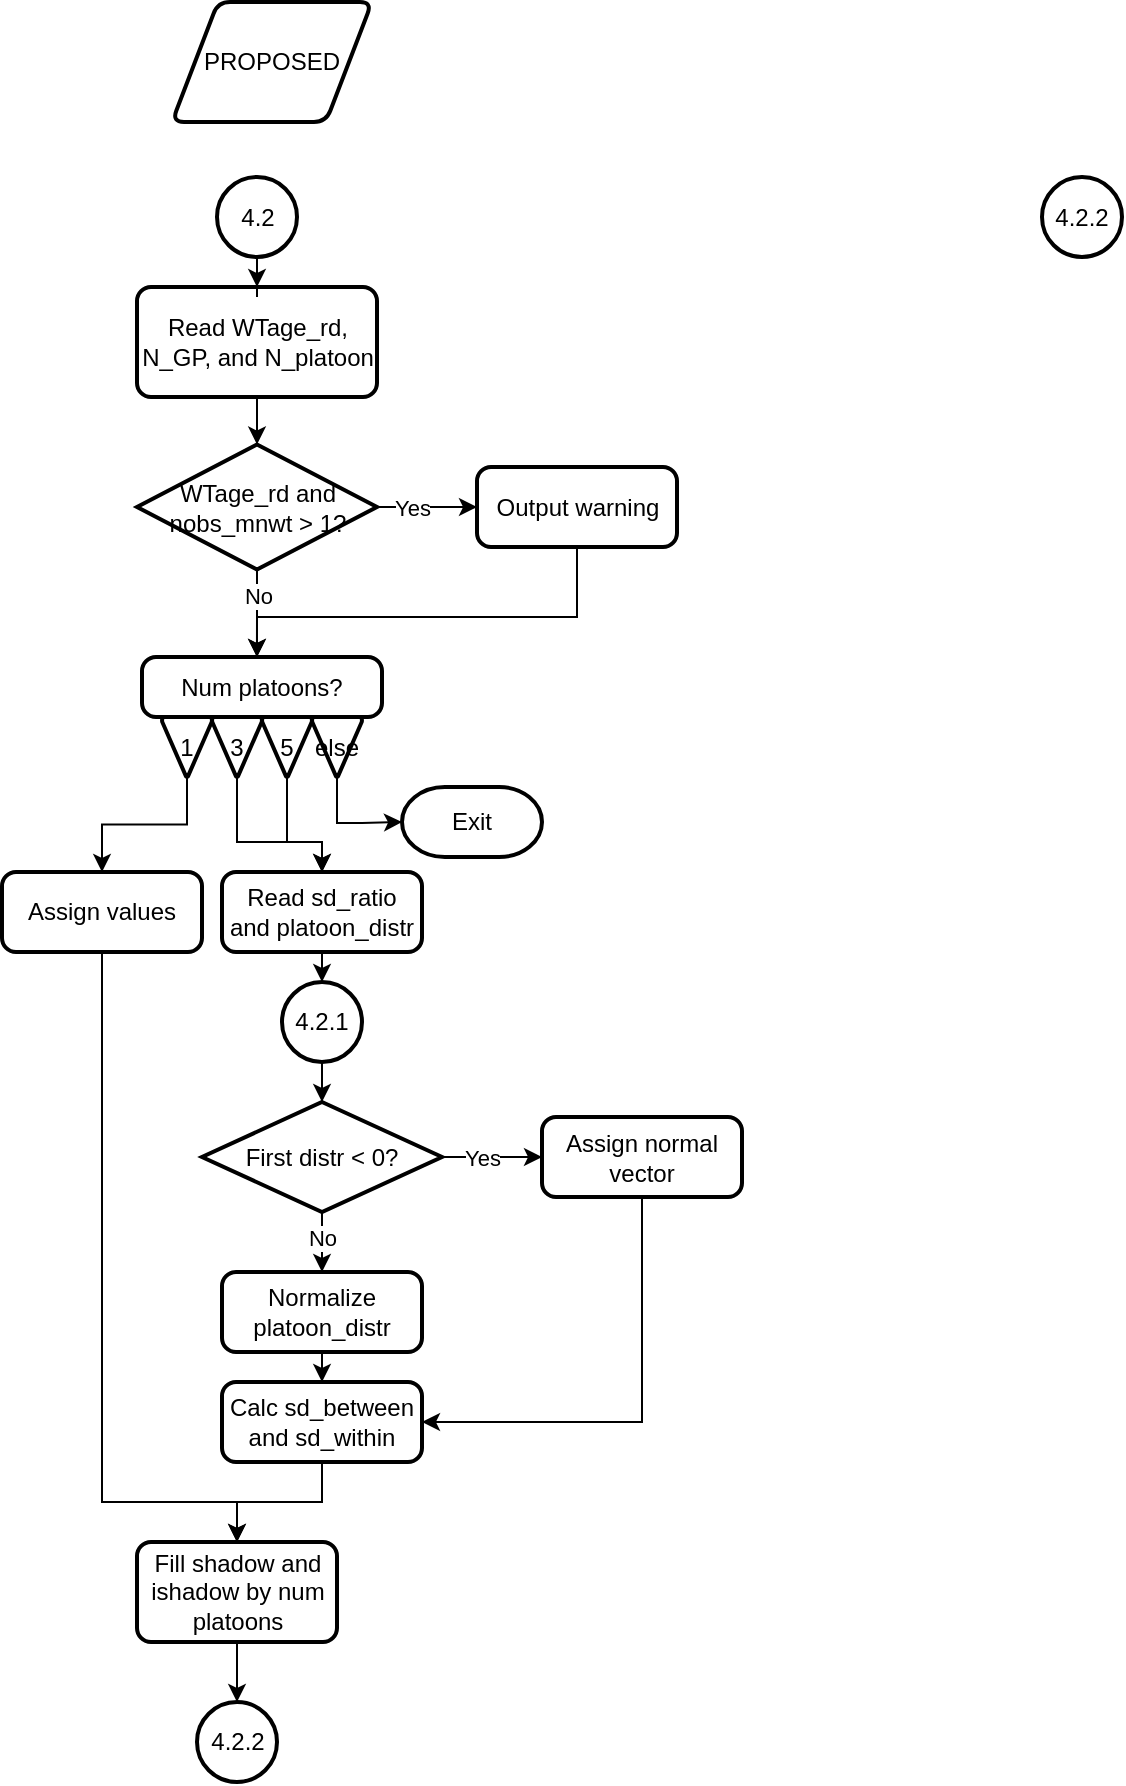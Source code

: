 <mxfile version="13.9.9" type="device"><diagram id="pMQ_ktxbFYmPSP1dJz-g" name="Page-1"><mxGraphModel dx="236" dy="646" grid="1" gridSize="10" guides="1" tooltips="1" connect="1" arrows="1" fold="1" page="1" pageScale="1" pageWidth="850" pageHeight="1100" math="0" shadow="0"><root><mxCell id="0"/><mxCell id="1" parent="0"/><mxCell id="Vbi4pslGeBAqd3L0RzVf-50" value="Exit" style="strokeWidth=2;html=1;shape=mxgraph.flowchart.terminator;whiteSpace=wrap;" parent="1" vertex="1"><mxGeometry x="1150" y="462.5" width="70" height="35" as="geometry"/></mxCell><mxCell id="Vbi4pslGeBAqd3L0RzVf-51" value="" style="group" parent="1" vertex="1" connectable="0"><mxGeometry x="1030" y="397.5" width="110" height="90" as="geometry"/></mxCell><mxCell id="Vbi4pslGeBAqd3L0RzVf-52" value="" style="group" parent="Vbi4pslGeBAqd3L0RzVf-51" vertex="1" connectable="0"><mxGeometry x="-10" width="120" height="80" as="geometry"/></mxCell><mxCell id="Vbi4pslGeBAqd3L0RzVf-53" value="1" style="strokeWidth=2;html=1;shape=mxgraph.flowchart.merge_or_storage;whiteSpace=wrap;" parent="Vbi4pslGeBAqd3L0RzVf-52" vertex="1"><mxGeometry x="10" y="30" width="25" height="30" as="geometry"/></mxCell><mxCell id="Vbi4pslGeBAqd3L0RzVf-54" value="3" style="strokeWidth=2;html=1;shape=mxgraph.flowchart.merge_or_storage;whiteSpace=wrap;" parent="Vbi4pslGeBAqd3L0RzVf-52" vertex="1"><mxGeometry x="35" y="30" width="25" height="30" as="geometry"/></mxCell><mxCell id="Vbi4pslGeBAqd3L0RzVf-55" value="5" style="strokeWidth=2;html=1;shape=mxgraph.flowchart.merge_or_storage;whiteSpace=wrap;" parent="Vbi4pslGeBAqd3L0RzVf-52" vertex="1"><mxGeometry x="60" y="30" width="25" height="30" as="geometry"/></mxCell><mxCell id="Vbi4pslGeBAqd3L0RzVf-56" value="else" style="strokeWidth=2;html=1;shape=mxgraph.flowchart.merge_or_storage;whiteSpace=wrap;" parent="Vbi4pslGeBAqd3L0RzVf-52" vertex="1"><mxGeometry x="85" y="30" width="25" height="30" as="geometry"/></mxCell><mxCell id="Vbi4pslGeBAqd3L0RzVf-57" value="Num platoons?" style="rounded=1;whiteSpace=wrap;html=1;absoluteArcSize=1;arcSize=14;strokeWidth=2;" parent="Vbi4pslGeBAqd3L0RzVf-52" vertex="1"><mxGeometry width="120" height="30" as="geometry"/></mxCell><mxCell id="Vbi4pslGeBAqd3L0RzVf-58" style="edgeStyle=orthogonalEdgeStyle;rounded=0;orthogonalLoop=1;jettySize=auto;html=1;entryX=0.5;entryY=0;entryDx=0;entryDy=0;entryPerimeter=0;" parent="1" source="Vbi4pslGeBAqd3L0RzVf-59" target="Vbi4pslGeBAqd3L0RzVf-60" edge="1"><mxGeometry relative="1" as="geometry"/></mxCell><mxCell id="Vbi4pslGeBAqd3L0RzVf-59" value="Fill shadow and ishadow by num platoons" style="rounded=1;whiteSpace=wrap;html=1;absoluteArcSize=1;arcSize=14;strokeWidth=2;" parent="1" vertex="1"><mxGeometry x="1017.5" y="840" width="100" height="50" as="geometry"/></mxCell><mxCell id="Vbi4pslGeBAqd3L0RzVf-60" value="4.2.2" style="strokeWidth=2;html=1;shape=mxgraph.flowchart.start_2;whiteSpace=wrap;" parent="1" vertex="1"><mxGeometry x="1047.5" y="920" width="40" height="40" as="geometry"/></mxCell><mxCell id="Vbi4pslGeBAqd3L0RzVf-61" style="edgeStyle=orthogonalEdgeStyle;rounded=0;orthogonalLoop=1;jettySize=auto;html=1;" parent="1" source="Vbi4pslGeBAqd3L0RzVf-54" target="Vbi4pslGeBAqd3L0RzVf-65" edge="1"><mxGeometry relative="1" as="geometry"><Array as="points"><mxPoint x="1067" y="490"/><mxPoint x="1110" y="490"/></Array></mxGeometry></mxCell><mxCell id="Vbi4pslGeBAqd3L0RzVf-62" style="edgeStyle=orthogonalEdgeStyle;rounded=0;orthogonalLoop=1;jettySize=auto;html=1;" parent="1" source="Vbi4pslGeBAqd3L0RzVf-55" target="Vbi4pslGeBAqd3L0RzVf-65" edge="1"><mxGeometry relative="1" as="geometry"><Array as="points"><mxPoint x="1093" y="490"/><mxPoint x="1110" y="490"/></Array></mxGeometry></mxCell><mxCell id="Vbi4pslGeBAqd3L0RzVf-63" style="edgeStyle=orthogonalEdgeStyle;rounded=0;orthogonalLoop=1;jettySize=auto;html=1;entryX=0;entryY=0.5;entryDx=0;entryDy=0;entryPerimeter=0;" parent="1" source="Vbi4pslGeBAqd3L0RzVf-56" target="Vbi4pslGeBAqd3L0RzVf-50" edge="1"><mxGeometry relative="1" as="geometry"><Array as="points"><mxPoint x="1118" y="480.5"/><mxPoint x="1130" y="480.5"/></Array></mxGeometry></mxCell><mxCell id="Vbi4pslGeBAqd3L0RzVf-64" style="edgeStyle=orthogonalEdgeStyle;rounded=0;orthogonalLoop=1;jettySize=auto;html=1;" parent="1" source="Vbi4pslGeBAqd3L0RzVf-65" target="Vbi4pslGeBAqd3L0RzVf-78" edge="1"><mxGeometry relative="1" as="geometry"/></mxCell><mxCell id="Vbi4pslGeBAqd3L0RzVf-65" value="Read sd_ratio and platoon_distr" style="rounded=1;whiteSpace=wrap;html=1;absoluteArcSize=1;arcSize=14;strokeWidth=2;" parent="1" vertex="1"><mxGeometry x="1060" y="505" width="100" height="40" as="geometry"/></mxCell><mxCell id="Vbi4pslGeBAqd3L0RzVf-66" style="edgeStyle=orthogonalEdgeStyle;rounded=0;orthogonalLoop=1;jettySize=auto;html=1;entryX=0;entryY=0.5;entryDx=0;entryDy=0;" parent="1" source="Vbi4pslGeBAqd3L0RzVf-70" target="Vbi4pslGeBAqd3L0RzVf-72" edge="1"><mxGeometry relative="1" as="geometry"/></mxCell><mxCell id="Vbi4pslGeBAqd3L0RzVf-67" value="Yes" style="edgeLabel;html=1;align=center;verticalAlign=middle;resizable=0;points=[];" parent="Vbi4pslGeBAqd3L0RzVf-66" vertex="1" connectable="0"><mxGeometry x="0.2" y="3" relative="1" as="geometry"><mxPoint x="-10" y="3" as="offset"/></mxGeometry></mxCell><mxCell id="Vbi4pslGeBAqd3L0RzVf-68" style="edgeStyle=orthogonalEdgeStyle;rounded=0;orthogonalLoop=1;jettySize=auto;html=1;entryX=0.5;entryY=0;entryDx=0;entryDy=0;" parent="1" source="Vbi4pslGeBAqd3L0RzVf-70" target="Vbi4pslGeBAqd3L0RzVf-74" edge="1"><mxGeometry relative="1" as="geometry"/></mxCell><mxCell id="Vbi4pslGeBAqd3L0RzVf-69" value="No" style="edgeLabel;html=1;align=center;verticalAlign=middle;resizable=0;points=[];" parent="Vbi4pslGeBAqd3L0RzVf-68" vertex="1" connectable="0"><mxGeometry x="0.477" relative="1" as="geometry"><mxPoint y="-4.64" as="offset"/></mxGeometry></mxCell><mxCell id="Vbi4pslGeBAqd3L0RzVf-70" value="&lt;span&gt;First distr &amp;lt; 0?&lt;/span&gt;" style="strokeWidth=2;html=1;shape=mxgraph.flowchart.decision;whiteSpace=wrap;" parent="1" vertex="1"><mxGeometry x="1050" y="620" width="120" height="55" as="geometry"/></mxCell><mxCell id="Vbi4pslGeBAqd3L0RzVf-71" style="edgeStyle=orthogonalEdgeStyle;rounded=0;orthogonalLoop=1;jettySize=auto;html=1;" parent="1" source="Vbi4pslGeBAqd3L0RzVf-72" target="Vbi4pslGeBAqd3L0RzVf-76" edge="1"><mxGeometry relative="1" as="geometry"><Array as="points"><mxPoint x="1270" y="780"/></Array><mxPoint x="1190" y="720" as="targetPoint"/></mxGeometry></mxCell><mxCell id="Vbi4pslGeBAqd3L0RzVf-72" value="Assign normal vector" style="rounded=1;whiteSpace=wrap;html=1;absoluteArcSize=1;arcSize=14;strokeWidth=2;" parent="1" vertex="1"><mxGeometry x="1220" y="627.5" width="100" height="40" as="geometry"/></mxCell><mxCell id="Vbi4pslGeBAqd3L0RzVf-73" style="edgeStyle=orthogonalEdgeStyle;rounded=0;orthogonalLoop=1;jettySize=auto;html=1;" parent="1" source="Vbi4pslGeBAqd3L0RzVf-74" target="Vbi4pslGeBAqd3L0RzVf-76" edge="1"><mxGeometry relative="1" as="geometry"/></mxCell><mxCell id="Vbi4pslGeBAqd3L0RzVf-74" value="Normalize platoon_distr" style="rounded=1;whiteSpace=wrap;html=1;absoluteArcSize=1;arcSize=14;strokeWidth=2;" parent="1" vertex="1"><mxGeometry x="1060" y="705" width="100" height="40" as="geometry"/></mxCell><mxCell id="Vbi4pslGeBAqd3L0RzVf-75" style="edgeStyle=orthogonalEdgeStyle;rounded=0;orthogonalLoop=1;jettySize=auto;html=1;" parent="1" source="Vbi4pslGeBAqd3L0RzVf-76" target="Vbi4pslGeBAqd3L0RzVf-59" edge="1"><mxGeometry relative="1" as="geometry"/></mxCell><mxCell id="Vbi4pslGeBAqd3L0RzVf-76" value="Calc sd_between and sd_within" style="rounded=1;whiteSpace=wrap;html=1;absoluteArcSize=1;arcSize=14;strokeWidth=2;" parent="1" vertex="1"><mxGeometry x="1060" y="760" width="100" height="40" as="geometry"/></mxCell><mxCell id="Vbi4pslGeBAqd3L0RzVf-77" style="edgeStyle=orthogonalEdgeStyle;rounded=0;orthogonalLoop=1;jettySize=auto;html=1;" parent="1" source="Vbi4pslGeBAqd3L0RzVf-78" target="Vbi4pslGeBAqd3L0RzVf-70" edge="1"><mxGeometry relative="1" as="geometry"/></mxCell><mxCell id="Vbi4pslGeBAqd3L0RzVf-78" value="4.2.1" style="strokeWidth=2;html=1;shape=mxgraph.flowchart.start_2;whiteSpace=wrap;" parent="1" vertex="1"><mxGeometry x="1090" y="560" width="40" height="40" as="geometry"/></mxCell><mxCell id="Vbi4pslGeBAqd3L0RzVf-79" style="edgeStyle=orthogonalEdgeStyle;rounded=0;orthogonalLoop=1;jettySize=auto;html=1;entryX=0.5;entryY=0;entryDx=0;entryDy=0;entryPerimeter=0;" parent="1" source="Vbi4pslGeBAqd3L0RzVf-80" target="Vbi4pslGeBAqd3L0RzVf-85" edge="1"><mxGeometry relative="1" as="geometry"/></mxCell><mxCell id="Vbi4pslGeBAqd3L0RzVf-80" value="Read WTage_rd, N_GP, and N_platoon" style="rounded=1;whiteSpace=wrap;html=1;absoluteArcSize=1;arcSize=14;strokeWidth=2;" parent="1" vertex="1"><mxGeometry x="1017.5" y="212.5" width="120" height="55" as="geometry"/></mxCell><mxCell id="Vbi4pslGeBAqd3L0RzVf-81" style="edgeStyle=orthogonalEdgeStyle;rounded=0;orthogonalLoop=1;jettySize=auto;html=1;entryX=0;entryY=0.5;entryDx=0;entryDy=0;" parent="1" source="Vbi4pslGeBAqd3L0RzVf-85" target="Vbi4pslGeBAqd3L0RzVf-87" edge="1"><mxGeometry relative="1" as="geometry"/></mxCell><mxCell id="Vbi4pslGeBAqd3L0RzVf-82" value="Yes" style="edgeLabel;html=1;align=center;verticalAlign=middle;resizable=0;points=[];" parent="Vbi4pslGeBAqd3L0RzVf-81" vertex="1" connectable="0"><mxGeometry x="-0.297" relative="1" as="geometry"><mxPoint as="offset"/></mxGeometry></mxCell><mxCell id="Vbi4pslGeBAqd3L0RzVf-83" style="edgeStyle=orthogonalEdgeStyle;rounded=0;orthogonalLoop=1;jettySize=auto;html=1;" parent="1" source="Vbi4pslGeBAqd3L0RzVf-85" edge="1"><mxGeometry relative="1" as="geometry"><mxPoint x="1077.5" y="397.5" as="targetPoint"/></mxGeometry></mxCell><mxCell id="Vbi4pslGeBAqd3L0RzVf-84" value="No" style="edgeLabel;html=1;align=center;verticalAlign=middle;resizable=0;points=[];" parent="Vbi4pslGeBAqd3L0RzVf-83" vertex="1" connectable="0"><mxGeometry x="0.158" y="-6" relative="1" as="geometry"><mxPoint x="6" y="-11.58" as="offset"/></mxGeometry></mxCell><mxCell id="Vbi4pslGeBAqd3L0RzVf-85" value="&lt;span&gt;WTage_rd and nobs_mnwt &amp;gt; 1?&lt;/span&gt;" style="strokeWidth=2;html=1;shape=mxgraph.flowchart.decision;whiteSpace=wrap;" parent="1" vertex="1"><mxGeometry x="1017.5" y="291.25" width="120" height="62.5" as="geometry"/></mxCell><mxCell id="Vbi4pslGeBAqd3L0RzVf-86" style="edgeStyle=orthogonalEdgeStyle;rounded=0;orthogonalLoop=1;jettySize=auto;html=1;" parent="1" source="Vbi4pslGeBAqd3L0RzVf-87" edge="1"><mxGeometry relative="1" as="geometry"><Array as="points"><mxPoint x="1237.5" y="377.5"/><mxPoint x="1077.5" y="377.5"/></Array><mxPoint x="1077.466" y="397.5" as="targetPoint"/></mxGeometry></mxCell><mxCell id="Vbi4pslGeBAqd3L0RzVf-87" value="Output warning" style="rounded=1;whiteSpace=wrap;html=1;absoluteArcSize=1;arcSize=14;strokeWidth=2;" parent="1" vertex="1"><mxGeometry x="1187.5" y="302.5" width="100" height="40" as="geometry"/></mxCell><mxCell id="Vbi4pslGeBAqd3L0RzVf-88" style="edgeStyle=orthogonalEdgeStyle;rounded=0;orthogonalLoop=1;jettySize=auto;html=1;" parent="1" source="Vbi4pslGeBAqd3L0RzVf-89" target="Vbi4pslGeBAqd3L0RzVf-80" edge="1"><mxGeometry relative="1" as="geometry"/></mxCell><mxCell id="Vbi4pslGeBAqd3L0RzVf-89" value="4.2" style="strokeWidth=2;html=1;shape=mxgraph.flowchart.start_2;whiteSpace=wrap;" parent="1" vertex="1"><mxGeometry x="1057.5" y="157.5" width="40" height="40" as="geometry"/></mxCell><mxCell id="Vbi4pslGeBAqd3L0RzVf-91" value="PROPOSED" style="shape=parallelogram;html=1;strokeWidth=2;perimeter=parallelogramPerimeter;whiteSpace=wrap;rounded=1;arcSize=12;size=0.23;" parent="1" vertex="1"><mxGeometry x="1035" y="70" width="100" height="60" as="geometry"/></mxCell><mxCell id="Vbi4pslGeBAqd3L0RzVf-92" style="edgeStyle=orthogonalEdgeStyle;rounded=0;orthogonalLoop=1;jettySize=auto;html=1;" parent="1" source="Vbi4pslGeBAqd3L0RzVf-93" target="Vbi4pslGeBAqd3L0RzVf-59" edge="1"><mxGeometry relative="1" as="geometry"><Array as="points"><mxPoint x="1000.5" y="820"/><mxPoint x="1067.5" y="820"/></Array></mxGeometry></mxCell><mxCell id="Vbi4pslGeBAqd3L0RzVf-93" value="Assign values" style="rounded=1;whiteSpace=wrap;html=1;absoluteArcSize=1;arcSize=14;strokeWidth=2;" parent="1" vertex="1"><mxGeometry x="950" y="505" width="100" height="40" as="geometry"/></mxCell><mxCell id="Vbi4pslGeBAqd3L0RzVf-94" style="edgeStyle=orthogonalEdgeStyle;rounded=0;orthogonalLoop=1;jettySize=auto;html=1;entryX=0.5;entryY=0;entryDx=0;entryDy=0;" parent="1" source="Vbi4pslGeBAqd3L0RzVf-53" target="Vbi4pslGeBAqd3L0RzVf-93" edge="1"><mxGeometry relative="1" as="geometry"/></mxCell><mxCell id="Vbi4pslGeBAqd3L0RzVf-95" value="4.2.2" style="strokeWidth=2;html=1;shape=mxgraph.flowchart.start_2;whiteSpace=wrap;" parent="1" vertex="1"><mxGeometry x="1470" y="157.5" width="40" height="40" as="geometry"/></mxCell></root></mxGraphModel></diagram></mxfile>